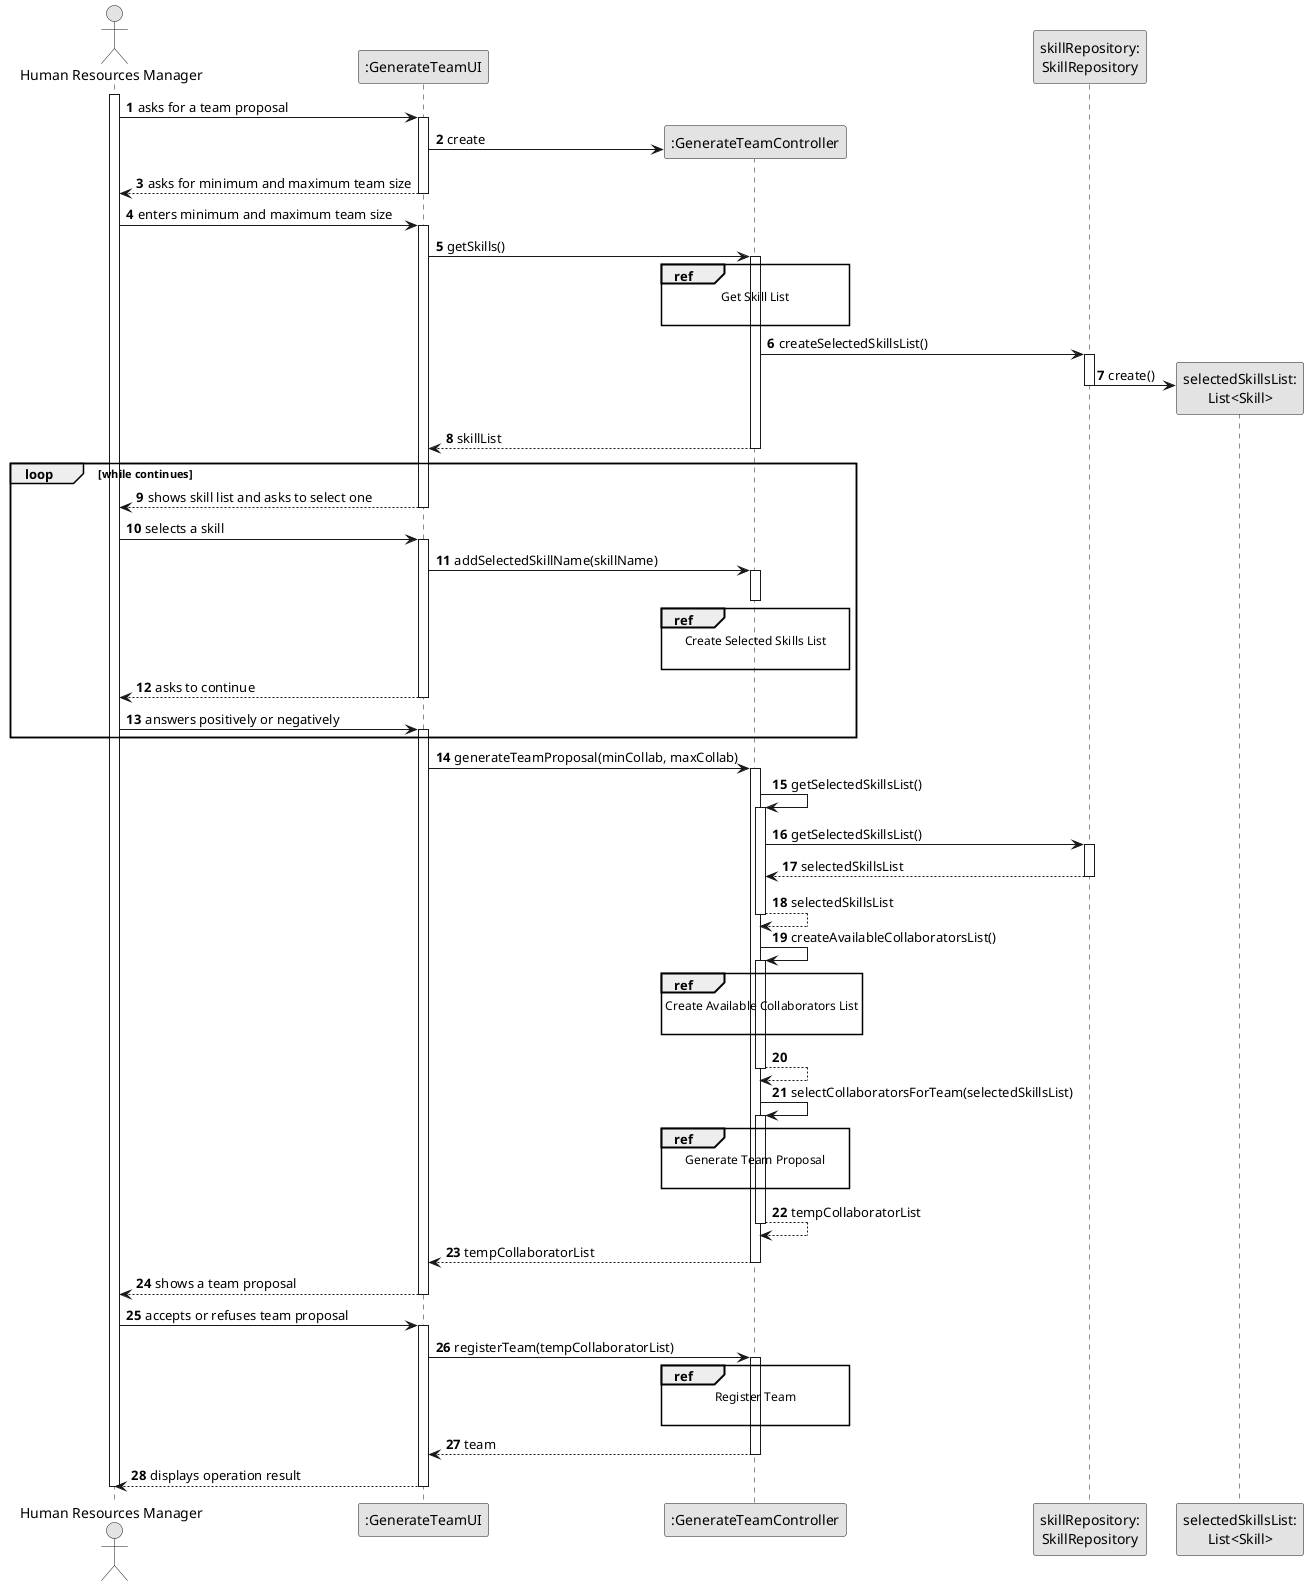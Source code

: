 @startuml
skinparam monochrome true
skinparam packageStyle rectangle
skinparam shadowing false

autonumber

'hide footbox
actor "Human Resources Manager" as HRM
participant ":GenerateTeamUI" as UI
participant ":GenerateTeamController" as CTRL
participant "skillRepository:\nSkillRepository" as SkillRepository
participant "selectedSkillsList:\nList<Skill>" as selectedSkillsList


activate HRM

        HRM -> UI : asks for a team proposal

        activate UI

            UI -> CTRL** : create

            UI --> HRM : asks for minimum and maximum team size

        deactivate UI

        HRM -> UI : enters minimum and maximum team size

        activate UI

            UI -> CTRL : getSkills()
            ref over CTRL
                Get Skill List

            end ref

            activate CTRL

            CTRL -> SkillRepository : createSelectedSkillsList()
            activate SkillRepository

            SkillRepository -> selectedSkillsList** : create()
            deactivate SkillRepository

                CTRL --> UI : skillList
            deactivate CTRL

            loop while continues

            UI --> HRM : shows skill list and asks to select one
        deactivate UI

    HRM -> UI : selects a skill
    activate UI

        UI -> CTRL : addSelectedSkillName(skillName)
        activate CTRL
            ref over CTRL
                Create Selected Skills List

            end ref

        deactivate CTRL

        UI --> HRM : asks to continue

    deactivate UI

    HRM -> UI : answers positively or negatively
    activate UI

            end loop

        UI -> CTRL : generateTeamProposal(minCollab, maxCollab)
        activate CTRL

            CTRL -> CTRL : getSelectedSkillsList()
            activate CTRL

            CTRL -> SkillRepository : getSelectedSkillsList()
            activate SkillRepository

            SkillRepository --> CTRL : selectedSkillsList
            deactivate SkillRepository

            CTRL --> CTRL : selectedSkillsList
            deactivate CTRL

            CTRL -> CTRL : createAvailableCollaboratorsList()

                ref over CTRL
                    Create Available Collaborators List

                end ref

                activate CTRL

                CTRL --> CTRL :
            deactivate CTRL

            CTRL -> CTRL : selectCollaboratorsForTeam(selectedSkillsList)
            activate CTRL

                ref over CTRL
                    Generate Team Proposal

                end ref

                CTRL --> CTRL : tempCollaboratorList
            deactivate CTRL

            CTRL --> UI : tempCollaboratorList
        deactivate CTRL

        UI --> HRM : shows a team proposal
    deactivate UI

    HRM -> UI : accepts or refuses team proposal
    activate UI

        UI -> CTRL : registerTeam(tempCollaboratorList)
        activate CTRL

        ref over CTRL
            Register Team

        end ref

            CTRL --> UI : team

            deactivate CTRL
            UI --> HRM: displays operation result
    deactivate UI

deactivate HRM


@enduml